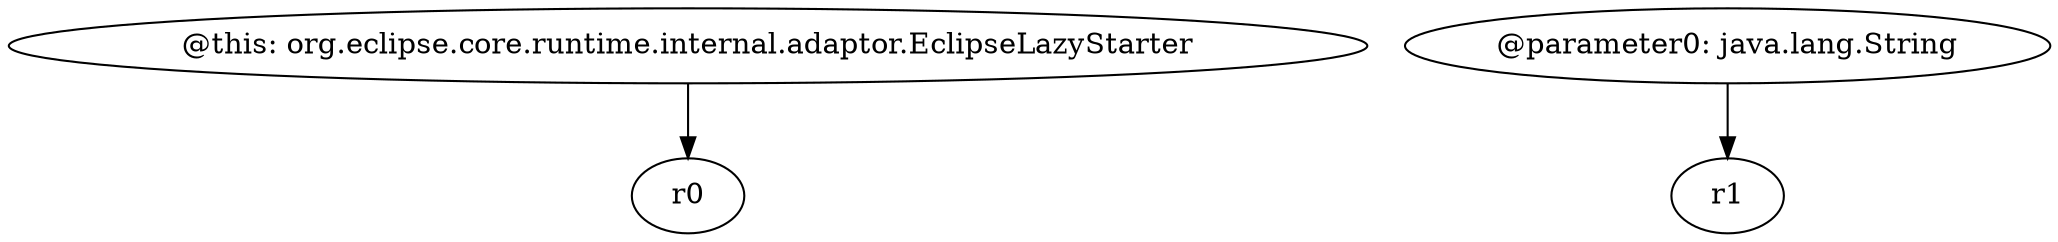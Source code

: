 digraph g {
0[label="@this: org.eclipse.core.runtime.internal.adaptor.EclipseLazyStarter"]
1[label="r0"]
0->1[label=""]
2[label="@parameter0: java.lang.String"]
3[label="r1"]
2->3[label=""]
}